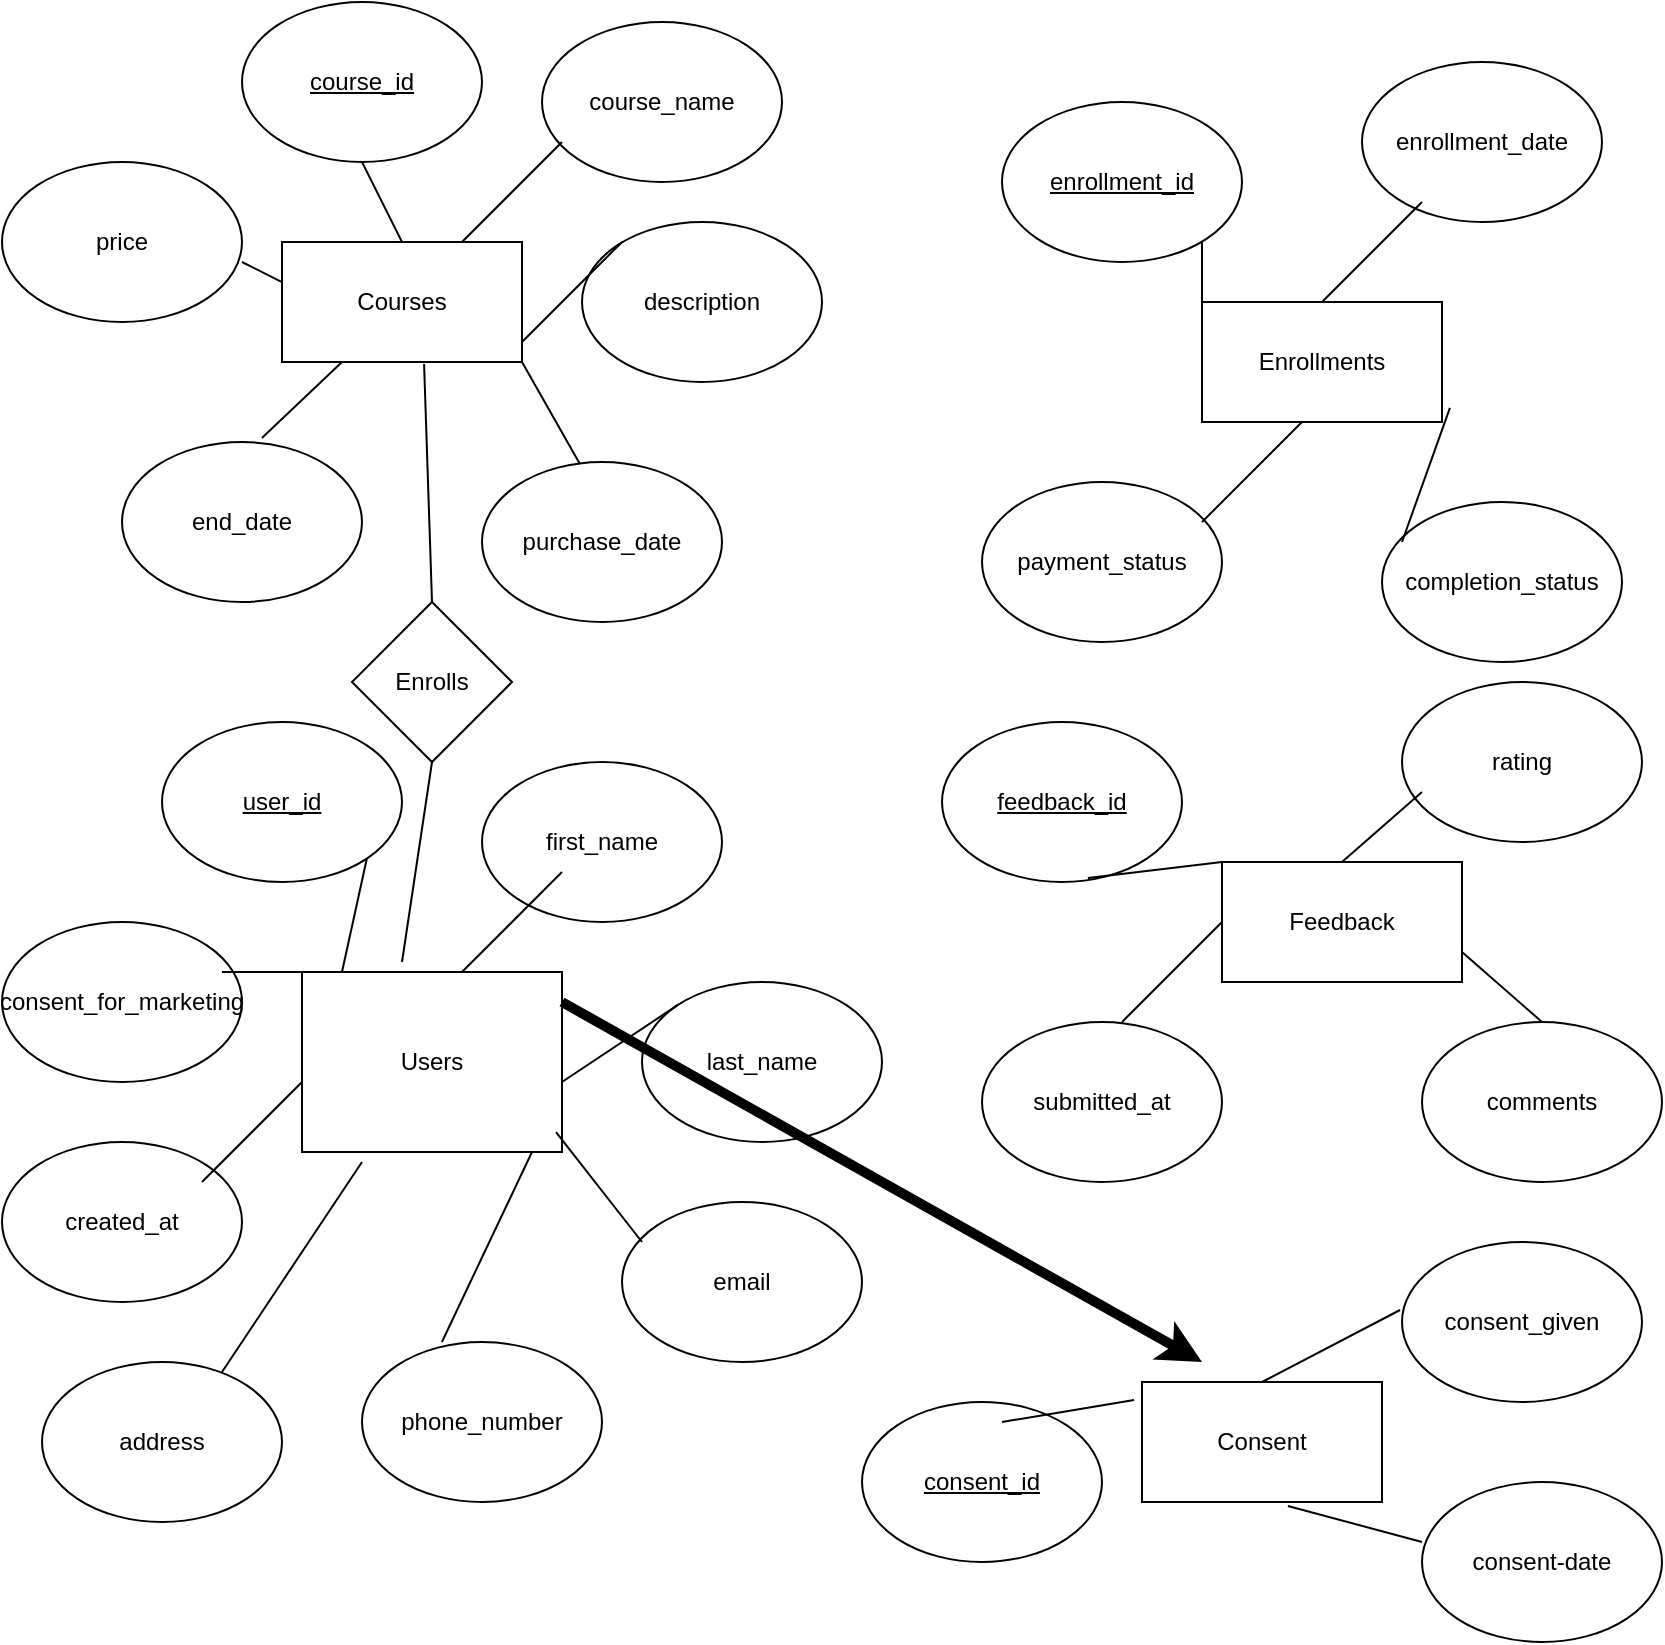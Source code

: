 <mxfile version="26.0.9">
  <diagram name="Page-1" id="zVovMgDccb0bmMKfcd8X">
    <mxGraphModel dx="1114" dy="808" grid="1" gridSize="10" guides="1" tooltips="1" connect="1" arrows="1" fold="1" page="1" pageScale="1" pageWidth="850" pageHeight="1100" math="0" shadow="0">
      <root>
        <mxCell id="0" />
        <mxCell id="1" parent="0" />
        <mxCell id="85A_9rKpaSoQgrPaq0sT-1" value="Courses" style="rounded=0;whiteSpace=wrap;html=1;" parent="1" vertex="1">
          <mxGeometry x="150" y="130" width="120" height="60" as="geometry" />
        </mxCell>
        <mxCell id="85A_9rKpaSoQgrPaq0sT-2" value="Enrollments" style="rounded=0;whiteSpace=wrap;html=1;" parent="1" vertex="1">
          <mxGeometry x="610" y="160" width="120" height="60" as="geometry" />
        </mxCell>
        <mxCell id="85A_9rKpaSoQgrPaq0sT-3" value="Feedback" style="rounded=0;whiteSpace=wrap;html=1;" parent="1" vertex="1">
          <mxGeometry x="620" y="440" width="120" height="60" as="geometry" />
        </mxCell>
        <mxCell id="85A_9rKpaSoQgrPaq0sT-4" value="Consent" style="rounded=0;whiteSpace=wrap;html=1;" parent="1" vertex="1">
          <mxGeometry x="580" y="700" width="120" height="60" as="geometry" />
        </mxCell>
        <mxCell id="85A_9rKpaSoQgrPaq0sT-5" value="Users" style="rounded=0;whiteSpace=wrap;html=1;" parent="1" vertex="1">
          <mxGeometry x="160" y="495" width="130" height="90" as="geometry" />
        </mxCell>
        <mxCell id="85A_9rKpaSoQgrPaq0sT-6" value="&lt;u&gt;course_id&lt;/u&gt;" style="ellipse;whiteSpace=wrap;html=1;" parent="1" vertex="1">
          <mxGeometry x="130" y="10" width="120" height="80" as="geometry" />
        </mxCell>
        <mxCell id="85A_9rKpaSoQgrPaq0sT-7" value="course_name" style="ellipse;whiteSpace=wrap;html=1;" parent="1" vertex="1">
          <mxGeometry x="280" y="20" width="120" height="80" as="geometry" />
        </mxCell>
        <mxCell id="85A_9rKpaSoQgrPaq0sT-8" value="description" style="ellipse;whiteSpace=wrap;html=1;" parent="1" vertex="1">
          <mxGeometry x="300" y="120" width="120" height="80" as="geometry" />
        </mxCell>
        <mxCell id="85A_9rKpaSoQgrPaq0sT-10" value="purchase_date" style="ellipse;whiteSpace=wrap;html=1;" parent="1" vertex="1">
          <mxGeometry x="250" y="240" width="120" height="80" as="geometry" />
        </mxCell>
        <mxCell id="85A_9rKpaSoQgrPaq0sT-11" value="end_date" style="ellipse;whiteSpace=wrap;html=1;" parent="1" vertex="1">
          <mxGeometry x="70" y="230" width="120" height="80" as="geometry" />
        </mxCell>
        <mxCell id="85A_9rKpaSoQgrPaq0sT-12" value="price" style="ellipse;whiteSpace=wrap;html=1;" parent="1" vertex="1">
          <mxGeometry x="10" y="90" width="120" height="80" as="geometry" />
        </mxCell>
        <mxCell id="85A_9rKpaSoQgrPaq0sT-13" value="enrollment_date" style="ellipse;whiteSpace=wrap;html=1;" parent="1" vertex="1">
          <mxGeometry x="690" y="40" width="120" height="80" as="geometry" />
        </mxCell>
        <mxCell id="85A_9rKpaSoQgrPaq0sT-14" value="&lt;u&gt;enrollment_id&lt;/u&gt;" style="ellipse;whiteSpace=wrap;html=1;" parent="1" vertex="1">
          <mxGeometry x="510" y="60" width="120" height="80" as="geometry" />
        </mxCell>
        <mxCell id="85A_9rKpaSoQgrPaq0sT-15" value="payment_status" style="ellipse;whiteSpace=wrap;html=1;" parent="1" vertex="1">
          <mxGeometry x="500" y="250" width="120" height="80" as="geometry" />
        </mxCell>
        <mxCell id="85A_9rKpaSoQgrPaq0sT-16" value="completion_status" style="ellipse;whiteSpace=wrap;html=1;" parent="1" vertex="1">
          <mxGeometry x="700" y="260" width="120" height="80" as="geometry" />
        </mxCell>
        <mxCell id="85A_9rKpaSoQgrPaq0sT-17" value="&lt;u&gt;user_id&lt;/u&gt;" style="ellipse;whiteSpace=wrap;html=1;" parent="1" vertex="1">
          <mxGeometry x="90" y="370" width="120" height="80" as="geometry" />
        </mxCell>
        <mxCell id="85A_9rKpaSoQgrPaq0sT-18" value="first_name" style="ellipse;whiteSpace=wrap;html=1;" parent="1" vertex="1">
          <mxGeometry x="250" y="390" width="120" height="80" as="geometry" />
        </mxCell>
        <mxCell id="85A_9rKpaSoQgrPaq0sT-19" value="last_name" style="ellipse;whiteSpace=wrap;html=1;" parent="1" vertex="1">
          <mxGeometry x="330" y="500" width="120" height="80" as="geometry" />
        </mxCell>
        <mxCell id="85A_9rKpaSoQgrPaq0sT-20" value="email" style="ellipse;whiteSpace=wrap;html=1;" parent="1" vertex="1">
          <mxGeometry x="320" y="610" width="120" height="80" as="geometry" />
        </mxCell>
        <mxCell id="85A_9rKpaSoQgrPaq0sT-21" value="phone_number" style="ellipse;whiteSpace=wrap;html=1;" parent="1" vertex="1">
          <mxGeometry x="190" y="680" width="120" height="80" as="geometry" />
        </mxCell>
        <mxCell id="85A_9rKpaSoQgrPaq0sT-22" value="consent_for_marketing" style="ellipse;whiteSpace=wrap;html=1;" parent="1" vertex="1">
          <mxGeometry x="10" y="470" width="120" height="80" as="geometry" />
        </mxCell>
        <mxCell id="85A_9rKpaSoQgrPaq0sT-23" value="created_at" style="ellipse;whiteSpace=wrap;html=1;" parent="1" vertex="1">
          <mxGeometry x="10" y="580" width="120" height="80" as="geometry" />
        </mxCell>
        <mxCell id="85A_9rKpaSoQgrPaq0sT-24" value="address" style="ellipse;whiteSpace=wrap;html=1;" parent="1" vertex="1">
          <mxGeometry x="30" y="690" width="120" height="80" as="geometry" />
        </mxCell>
        <mxCell id="85A_9rKpaSoQgrPaq0sT-25" value="&lt;u&gt;feedback_id&lt;/u&gt;" style="ellipse;whiteSpace=wrap;html=1;" parent="1" vertex="1">
          <mxGeometry x="480" y="370" width="120" height="80" as="geometry" />
        </mxCell>
        <mxCell id="85A_9rKpaSoQgrPaq0sT-26" value="rating" style="ellipse;whiteSpace=wrap;html=1;" parent="1" vertex="1">
          <mxGeometry x="710" y="350" width="120" height="80" as="geometry" />
        </mxCell>
        <mxCell id="85A_9rKpaSoQgrPaq0sT-27" value="comments" style="ellipse;whiteSpace=wrap;html=1;" parent="1" vertex="1">
          <mxGeometry x="720" y="520" width="120" height="80" as="geometry" />
        </mxCell>
        <mxCell id="85A_9rKpaSoQgrPaq0sT-28" value="submitted_at" style="ellipse;whiteSpace=wrap;html=1;" parent="1" vertex="1">
          <mxGeometry x="500" y="520" width="120" height="80" as="geometry" />
        </mxCell>
        <mxCell id="85A_9rKpaSoQgrPaq0sT-29" value="consent_given" style="ellipse;whiteSpace=wrap;html=1;" parent="1" vertex="1">
          <mxGeometry x="710" y="630" width="120" height="80" as="geometry" />
        </mxCell>
        <mxCell id="85A_9rKpaSoQgrPaq0sT-30" value="&lt;u&gt;consent_id&lt;/u&gt;" style="ellipse;whiteSpace=wrap;html=1;" parent="1" vertex="1">
          <mxGeometry x="440" y="710" width="120" height="80" as="geometry" />
        </mxCell>
        <mxCell id="85A_9rKpaSoQgrPaq0sT-31" value="consent-date" style="ellipse;whiteSpace=wrap;html=1;" parent="1" vertex="1">
          <mxGeometry x="720" y="750" width="120" height="80" as="geometry" />
        </mxCell>
        <mxCell id="85A_9rKpaSoQgrPaq0sT-32" value="" style="endArrow=none;html=1;rounded=0;" parent="1" edge="1">
          <mxGeometry width="50" height="50" relative="1" as="geometry">
            <mxPoint x="240" y="130" as="sourcePoint" />
            <mxPoint x="290" y="80" as="targetPoint" />
          </mxGeometry>
        </mxCell>
        <mxCell id="85A_9rKpaSoQgrPaq0sT-36" value="" style="endArrow=none;html=1;rounded=0;exitX=0.5;exitY=0;exitDx=0;exitDy=0;entryX=0.5;entryY=1;entryDx=0;entryDy=0;" parent="1" source="85A_9rKpaSoQgrPaq0sT-1" target="85A_9rKpaSoQgrPaq0sT-6" edge="1">
          <mxGeometry width="50" height="50" relative="1" as="geometry">
            <mxPoint x="220" y="120" as="sourcePoint" />
            <mxPoint x="235" y="80" as="targetPoint" />
          </mxGeometry>
        </mxCell>
        <mxCell id="85A_9rKpaSoQgrPaq0sT-37" value="" style="endArrow=none;html=1;rounded=0;exitX=0.5;exitY=0;exitDx=0;exitDy=0;entryX=0.5;entryY=1;entryDx=0;entryDy=0;" parent="1" edge="1">
          <mxGeometry width="50" height="50" relative="1" as="geometry">
            <mxPoint x="150" y="180" as="sourcePoint" />
            <mxPoint x="130" y="140" as="targetPoint" />
            <Array as="points">
              <mxPoint x="150" y="150" />
            </Array>
          </mxGeometry>
        </mxCell>
        <mxCell id="85A_9rKpaSoQgrPaq0sT-39" value="" style="endArrow=none;html=1;rounded=0;" parent="1" edge="1">
          <mxGeometry width="50" height="50" relative="1" as="geometry">
            <mxPoint x="270" y="180" as="sourcePoint" />
            <mxPoint x="320" y="130" as="targetPoint" />
            <Array as="points">
              <mxPoint x="300" y="150" />
            </Array>
          </mxGeometry>
        </mxCell>
        <mxCell id="85A_9rKpaSoQgrPaq0sT-40" value="" style="endArrow=none;html=1;rounded=0;exitX=0.583;exitY=-0.025;exitDx=0;exitDy=0;exitPerimeter=0;" parent="1" source="85A_9rKpaSoQgrPaq0sT-11" edge="1">
          <mxGeometry width="50" height="50" relative="1" as="geometry">
            <mxPoint x="130" y="240" as="sourcePoint" />
            <mxPoint x="180" y="190" as="targetPoint" />
          </mxGeometry>
        </mxCell>
        <mxCell id="85A_9rKpaSoQgrPaq0sT-41" value="" style="endArrow=none;html=1;rounded=0;exitX=0.408;exitY=0.013;exitDx=0;exitDy=0;exitPerimeter=0;" parent="1" source="85A_9rKpaSoQgrPaq0sT-10" edge="1">
          <mxGeometry width="50" height="50" relative="1" as="geometry">
            <mxPoint x="220" y="240" as="sourcePoint" />
            <mxPoint x="270" y="190" as="targetPoint" />
          </mxGeometry>
        </mxCell>
        <mxCell id="85A_9rKpaSoQgrPaq0sT-42" value="" style="endArrow=none;html=1;rounded=0;" parent="1" edge="1">
          <mxGeometry width="50" height="50" relative="1" as="geometry">
            <mxPoint x="240" y="495" as="sourcePoint" />
            <mxPoint x="290" y="445" as="targetPoint" />
          </mxGeometry>
        </mxCell>
        <mxCell id="85A_9rKpaSoQgrPaq0sT-43" value="" style="endArrow=none;html=1;rounded=0;entryX=1;entryY=1;entryDx=0;entryDy=0;" parent="1" target="85A_9rKpaSoQgrPaq0sT-17" edge="1">
          <mxGeometry width="50" height="50" relative="1" as="geometry">
            <mxPoint x="180" y="495" as="sourcePoint" />
            <mxPoint x="230" y="445" as="targetPoint" />
          </mxGeometry>
        </mxCell>
        <mxCell id="85A_9rKpaSoQgrPaq0sT-44" value="" style="endArrow=none;html=1;rounded=0;entryX=0;entryY=0;entryDx=0;entryDy=0;" parent="1" target="85A_9rKpaSoQgrPaq0sT-19" edge="1">
          <mxGeometry width="50" height="50" relative="1" as="geometry">
            <mxPoint x="290" y="550" as="sourcePoint" />
            <mxPoint x="340" y="500" as="targetPoint" />
          </mxGeometry>
        </mxCell>
        <mxCell id="85A_9rKpaSoQgrPaq0sT-45" value="" style="endArrow=none;html=1;rounded=0;exitX=0.333;exitY=0;exitDx=0;exitDy=0;exitPerimeter=0;" parent="1" source="85A_9rKpaSoQgrPaq0sT-21" edge="1">
          <mxGeometry width="50" height="50" relative="1" as="geometry">
            <mxPoint x="225" y="635" as="sourcePoint" />
            <mxPoint x="275" y="585" as="targetPoint" />
          </mxGeometry>
        </mxCell>
        <mxCell id="85A_9rKpaSoQgrPaq0sT-46" value="" style="endArrow=none;html=1;rounded=0;entryX=0.977;entryY=0.889;entryDx=0;entryDy=0;entryPerimeter=0;" parent="1" target="85A_9rKpaSoQgrPaq0sT-5" edge="1">
          <mxGeometry width="50" height="50" relative="1" as="geometry">
            <mxPoint x="330" y="630" as="sourcePoint" />
            <mxPoint x="380" y="580" as="targetPoint" />
          </mxGeometry>
        </mxCell>
        <mxCell id="85A_9rKpaSoQgrPaq0sT-47" value="" style="endArrow=none;html=1;rounded=0;" parent="1" edge="1">
          <mxGeometry width="50" height="50" relative="1" as="geometry">
            <mxPoint x="120" y="695" as="sourcePoint" />
            <mxPoint x="190" y="590" as="targetPoint" />
          </mxGeometry>
        </mxCell>
        <mxCell id="85A_9rKpaSoQgrPaq0sT-48" value="" style="endArrow=none;html=1;rounded=0;" parent="1" edge="1">
          <mxGeometry width="50" height="50" relative="1" as="geometry">
            <mxPoint x="110" y="600" as="sourcePoint" />
            <mxPoint x="160" y="550" as="targetPoint" />
          </mxGeometry>
        </mxCell>
        <mxCell id="85A_9rKpaSoQgrPaq0sT-49" value="" style="endArrow=none;html=1;rounded=0;entryX=0;entryY=0;entryDx=0;entryDy=0;" parent="1" target="85A_9rKpaSoQgrPaq0sT-5" edge="1">
          <mxGeometry width="50" height="50" relative="1" as="geometry">
            <mxPoint x="120" y="495" as="sourcePoint" />
            <mxPoint x="170" y="445" as="targetPoint" />
          </mxGeometry>
        </mxCell>
        <mxCell id="85A_9rKpaSoQgrPaq0sT-50" value="" style="endArrow=none;html=1;rounded=0;" parent="1" edge="1">
          <mxGeometry width="50" height="50" relative="1" as="geometry">
            <mxPoint x="680" y="440" as="sourcePoint" />
            <mxPoint x="720" y="405" as="targetPoint" />
          </mxGeometry>
        </mxCell>
        <mxCell id="85A_9rKpaSoQgrPaq0sT-51" value="" style="endArrow=none;html=1;rounded=0;exitX=0.608;exitY=0.975;exitDx=0;exitDy=0;exitPerimeter=0;" parent="1" source="85A_9rKpaSoQgrPaq0sT-25" edge="1">
          <mxGeometry width="50" height="50" relative="1" as="geometry">
            <mxPoint x="570" y="490" as="sourcePoint" />
            <mxPoint x="620" y="440" as="targetPoint" />
          </mxGeometry>
        </mxCell>
        <mxCell id="85A_9rKpaSoQgrPaq0sT-52" value="" style="endArrow=none;html=1;rounded=0;" parent="1" edge="1">
          <mxGeometry width="50" height="50" relative="1" as="geometry">
            <mxPoint x="570" y="520" as="sourcePoint" />
            <mxPoint x="620" y="470" as="targetPoint" />
          </mxGeometry>
        </mxCell>
        <mxCell id="85A_9rKpaSoQgrPaq0sT-54" value="" style="endArrow=none;html=1;rounded=0;" parent="1" edge="1">
          <mxGeometry width="50" height="50" relative="1" as="geometry">
            <mxPoint x="670" y="160" as="sourcePoint" />
            <mxPoint x="720" y="110" as="targetPoint" />
          </mxGeometry>
        </mxCell>
        <mxCell id="85A_9rKpaSoQgrPaq0sT-55" value="" style="endArrow=none;html=1;rounded=0;exitX=0.608;exitY=1.033;exitDx=0;exitDy=0;exitPerimeter=0;" parent="1" source="85A_9rKpaSoQgrPaq0sT-4" edge="1">
          <mxGeometry width="50" height="50" relative="1" as="geometry">
            <mxPoint x="670" y="830" as="sourcePoint" />
            <mxPoint x="720" y="780" as="targetPoint" />
          </mxGeometry>
        </mxCell>
        <mxCell id="85A_9rKpaSoQgrPaq0sT-56" value="" style="endArrow=none;html=1;rounded=0;entryX=-0.033;entryY=0.15;entryDx=0;entryDy=0;entryPerimeter=0;" parent="1" target="85A_9rKpaSoQgrPaq0sT-4" edge="1">
          <mxGeometry width="50" height="50" relative="1" as="geometry">
            <mxPoint x="510" y="720" as="sourcePoint" />
            <mxPoint x="560" y="670" as="targetPoint" />
          </mxGeometry>
        </mxCell>
        <mxCell id="85A_9rKpaSoQgrPaq0sT-57" value="" style="endArrow=none;html=1;rounded=0;entryX=-0.008;entryY=0.425;entryDx=0;entryDy=0;entryPerimeter=0;" parent="1" target="85A_9rKpaSoQgrPaq0sT-29" edge="1">
          <mxGeometry width="50" height="50" relative="1" as="geometry">
            <mxPoint x="640" y="700" as="sourcePoint" />
            <mxPoint x="690" y="650" as="targetPoint" />
          </mxGeometry>
        </mxCell>
        <mxCell id="85A_9rKpaSoQgrPaq0sT-58" value="" style="endArrow=none;html=1;rounded=0;entryX=1.033;entryY=0.883;entryDx=0;entryDy=0;entryPerimeter=0;" parent="1" target="85A_9rKpaSoQgrPaq0sT-2" edge="1">
          <mxGeometry width="50" height="50" relative="1" as="geometry">
            <mxPoint x="710" y="280" as="sourcePoint" />
            <mxPoint x="760" y="230" as="targetPoint" />
          </mxGeometry>
        </mxCell>
        <mxCell id="85A_9rKpaSoQgrPaq0sT-59" value="" style="endArrow=none;html=1;rounded=0;" parent="1" edge="1">
          <mxGeometry width="50" height="50" relative="1" as="geometry">
            <mxPoint x="610" y="270" as="sourcePoint" />
            <mxPoint x="660" y="220" as="targetPoint" />
          </mxGeometry>
        </mxCell>
        <mxCell id="85A_9rKpaSoQgrPaq0sT-60" value="" style="endArrow=none;html=1;rounded=0;exitX=0;exitY=0.25;exitDx=0;exitDy=0;" parent="1" source="85A_9rKpaSoQgrPaq0sT-2" edge="1">
          <mxGeometry width="50" height="50" relative="1" as="geometry">
            <mxPoint x="560" y="180" as="sourcePoint" />
            <mxPoint x="610" y="130" as="targetPoint" />
          </mxGeometry>
        </mxCell>
        <mxCell id="85A_9rKpaSoQgrPaq0sT-61" value="" style="endArrow=none;html=1;rounded=0;entryX=1;entryY=0.75;entryDx=0;entryDy=0;" parent="1" target="85A_9rKpaSoQgrPaq0sT-3" edge="1">
          <mxGeometry width="50" height="50" relative="1" as="geometry">
            <mxPoint x="780" y="520" as="sourcePoint" />
            <mxPoint x="830" y="470" as="targetPoint" />
          </mxGeometry>
        </mxCell>
        <mxCell id="85A_9rKpaSoQgrPaq0sT-62" value="Enrolls" style="rhombus;whiteSpace=wrap;html=1;" parent="1" vertex="1">
          <mxGeometry x="185" y="310" width="80" height="80" as="geometry" />
        </mxCell>
        <mxCell id="85A_9rKpaSoQgrPaq0sT-63" value="" style="endArrow=none;html=1;rounded=0;entryX=0.5;entryY=1;entryDx=0;entryDy=0;" parent="1" target="85A_9rKpaSoQgrPaq0sT-62" edge="1">
          <mxGeometry width="50" height="50" relative="1" as="geometry">
            <mxPoint x="210" y="490" as="sourcePoint" />
            <mxPoint x="260" y="440" as="targetPoint" />
          </mxGeometry>
        </mxCell>
        <mxCell id="85A_9rKpaSoQgrPaq0sT-64" value="" style="endArrow=none;html=1;rounded=0;entryX=0.592;entryY=1.017;entryDx=0;entryDy=0;entryPerimeter=0;" parent="1" target="85A_9rKpaSoQgrPaq0sT-1" edge="1">
          <mxGeometry width="50" height="50" relative="1" as="geometry">
            <mxPoint x="225" y="310" as="sourcePoint" />
            <mxPoint x="275" y="260" as="targetPoint" />
          </mxGeometry>
        </mxCell>
        <mxCell id="85A_9rKpaSoQgrPaq0sT-65" value="" style="endArrow=classic;html=1;rounded=0;jumpSize=12;fontStyle=0;strokeWidth=5;" parent="1" edge="1">
          <mxGeometry width="50" height="50" relative="1" as="geometry">
            <mxPoint x="290" y="510" as="sourcePoint" />
            <mxPoint x="610" y="690" as="targetPoint" />
          </mxGeometry>
        </mxCell>
      </root>
    </mxGraphModel>
  </diagram>
</mxfile>

